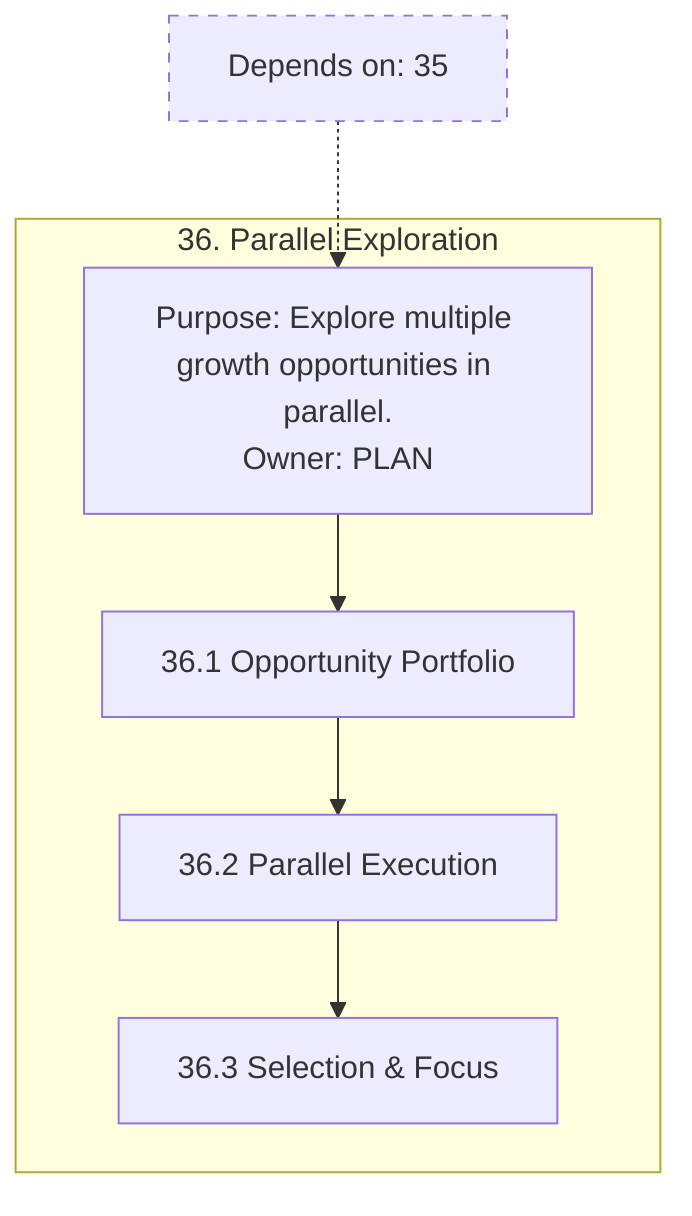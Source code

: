 flowchart TB
%% Stage 36 Detail
subgraph S36["36. Parallel Exploration"]
  S36_root["Purpose: Explore multiple growth opportunities in parallel.
Owner: PLAN"]
  S36_A["36.1 Opportunity Portfolio"]
  S36_B["36.2 Parallel Execution"]
  S36_C["36.3 Selection & Focus"]
  S36_root --> S36_A --> S36_B --> S36_C
end
classDef dep stroke-dasharray: 5 5;
D36["Depends on: 35"]:::dep -.-> S36_root